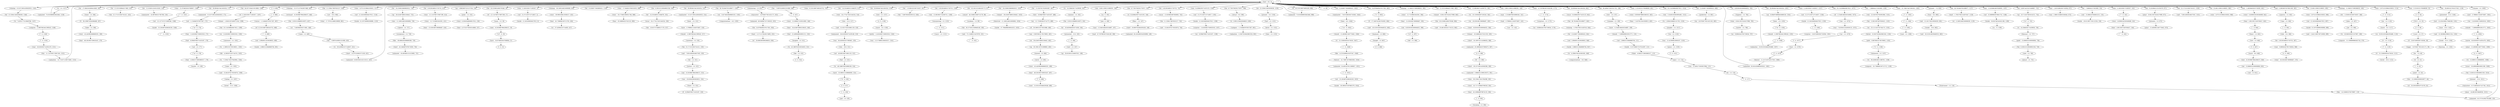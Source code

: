 strict digraph "" {
"('much', -9.0, 648)";
"('for', -27.694350389455849, 265)";
"('for', 12.322259844217662, 432)";
"('for', -21.024915350510263, 218)";
"('bought', 1.0, 667)";
"('to', -18.949205621537807, 569)";
"('wins', -21.974602810768907, 1346)";
"('!', 0, 1120)";
"('bear', -20.56865623742133, 900)";
"('to', -39.458834911588781, 1108)";
"('much', -3.0, 1239)";
"('story', -12.7219963343301, 415)";
"('they', -4.9402272892860317, 179)";
"('much', -5.0, 1117)";
"('on', -3.6274624949685332, 1292)";
"('the', 22.171313265741411, 319)";
"('for', 28.995847441581624, 171)";
"('oscar', -24.177417432144324, 356)";
"('inside', -0.25749857257014597, 112)";
"('is', 5.9051239428566813, 600)";
"('animated', 24.465547611369857, 1051)";
"('for', 5.6528248052720755, 367)";
"('winning', -0.52371901428582923, 1245)";
"(')', 0, 685)";
"('the', 44.057104421913806, 1296)";
"('good', -13.666033100000806, 758)";
"('short', -29.237190142858296, 590)";
"('happens', 1.0, 784)";
"('inside', 2.8682512846868704, 847)";
"('max', -2.3248676035896345, 141)";
"('acceptance', 1.0, 728)";
"('winner', -1.8562187458071104, 1298)";
"('presented', -13.0, 165)";
"('inside', 12.245500856457912, 1196)";
"('did', 1.0, 398)";
"('for', 15.656977363690455, 845)";
"('of', -2.2548146450254904, 1073)";
"('revenant', -6.2020867964289472, 446)";
"('max', -5.2548146450254887, 187)";
"('chile', -6.0, 366)";
"('the', 11.228417687655217, 959)";
"('have', -16.974602810768904, 21)";
"('the', -65.371851358948149, 100)";
"('i', 0, 668)";
"('announce', 1.0, 1301)";
"('many', 1.0, 18)";
"('is', -29.426942257144937, 451)";
"('i', 0, 527)";
"('lock', 1.0, 1237)";
"('out', 12.245500856457912, 697)";
"('inside', 9.119750999200896, 698)";
"('the', -7.0097416091551068, 450)";
"('never', 1.0, 495)";
"('wins', 2.6751323964103655, 1217)";
"('the', 33.114208843827612, 1072)";
"('for', -24.359632869983052, 724)";
"('to', -42.388781953024633, 552)";
"(\"n't\", 0, 755)";
"('.', 0, 1211)";
"('for', 5.6528248052720755, 413)";
"('pixar', -24.8823874849056, 1013)";
"('animation', -14.713471128572465, 1253)";
"('knowing', 1.0, 1165)";
"('films', -1.0, 147)";
"(\"''\", 0, 242)";
"(\"'re\", 0, 174)";
"('least', -1.7855785214287447, 1128)";
"('up', 1.6862687525157334, 234)";
"('the', 18.523681406379346, 16)";
"('buzz', -23.0, 1162)";
"('to', -48.248676035896338, 524)";
"(\"''\", 0, 1347)";
"('to', -13.089311538666095, 1008)";
"('win', -12.681892714200721, 1209)";
"('-', 0, 1174)";
"('who', -19.0, 521)";
"('or', 1.0, 1227)";
"('and', -15.841870170202874, 1306)";
"('and', -7.8014385924637502, 320)";
"('kevin', 1.0, 1232)";
"('as', -2.4165082750002016, 1300)";
"('academy', 1.0, 99)";
"('matter', 1.0, 786)";
"('they', -2.4165082750002016, 175)";
"('story', -45.443992668660201, 496)";
"('to', -1.3695233729226821, 1302)";
"('wins', 5.1401059171282917, 4)";
"('congrats', -33.738606230712712, 1109)";
"('out', 2.8682512846868704, 111)";
"('bear', -48.281093729035547, 270)";
"('should', -5.3987062441299543, 317)";
"('i', 0, 22)";
"('winning', -28.249524825000606, 454)";
"('justice', 1.0, 322)";
"('have', -33.089311538666095, 525)";
"('inside', -37.766496859654325, 1035)";
"('yayyy', 1.0, 1212)";
"('year', -9.8804545785720634, 368)";
"('mad', -6.7197881657434149, 188)";
"('joe', 1.0, 568)";
"('bear', 7.1437812541928913, 403)";
"('been', -2.0, 1203)";
"('!', 0, 1115)";
"('!', 0, 1250)";
"('wins', -12.114708727897199, 414)";
"('as', -7.463946303571861, 448)";
"('";
"('(', 0, 36)";
"('of', 0.21015887569243752, 688)";
"('least', -5.5711570428574895, 635)";
"('is', -14.284628171429958, 756)";
"('have', -3.7898411243075607, 316)";
"('!', 0, 1285)";
"('too', 1.0, 1318)";
"('the', 7.580785828293152, 838)";
"('-', 0, 689)";
"('and', -18.522014029449252, 665)";
"('for', 15.656977363690455, 1136)";
"('wins', -17.044655769333055, 898)";
"('it', -15.150839291472618, 1121)";
"('lists', -8.0948760571433187, 488)";
"('the', 0.28552210956902258, 759)";
"('.', 0, 117)";
"('minions', 1.0, 162)";
"(\"n't\", 0, 397)";
"('.', 0, 1048)";
"('surprise', -3.0474380285716594, 1261)";
"('was', -12.42390853006167, 1319)";
"('love', 1.0, 646)";
"('the', 0.28552210956902258, 354)";
"('story', 6.3658348606957915, 236)";
"('out', 5.9940011419438832, 690)";
"('mad', -3.7898411243075607, 142)";
"('bear', 1.6012937558700457, 244)";
"('the', -7.0097416091551068, 546)";
"('the', 36.761840703189677, 1291)";
"('there', 1.0, 325)";
"('winning', -3.785578521428743, 844)";
"('one', 1.0, 1074)";
"('bear', -42.738606230712705, 456)";
"('announcing', 1.0, 631)";
"('nominated', -7.0474380285716585, 1043)";
"('winning', -13.571157042857486, 445)";
"('was', 1.9891324863356044, 673)";
"('happy', -3.6783677821431171, 39)";
"('at', -20.391838910715578, 45)";
"('surprise', -2.4165082750002016, 1197)";
"('wins', 0.21015887569243752, 705)";
"('congratulations', -8.0, 849)";
"('just', -31.624338017948169, 1161)";
"('so', -9.0351033464293486, 1118)";
"('the', 14.876049547017281, 634)";
"('win', -22.020762792091894, 1101)";
"('for', 28.995847441581624, 313)";
"('bear', -34.424874983228435, 549)";
"('film', -14.556803378379897, 119)";
"('presents', 1.0, 873)";
"('story', -45.443992668660201, 269)";
"('pretty', -2.4165082750002016, 1240)";
"('for', 28.995847441581624, 1236)";
"('story', 3.6390018328349498, 243)";
"('up', -30.196118732389863, 493)";
"('animated', 3.9860312399229372, 591)";
"('and', -15.841870170202874, 744)";
"('prediction', 1.0, 681)";
"('nominated', -0.52371901428582923, 172)";
"('congratulations', -4.0, 1293)";
"('for', -1.0166102336735037, 837)";
"('rt', 1.0, 1119)";
"('for', 5.6528248052720755, 1208)";
"('for', -61.041525584183773, 97)";
"('wins', -39.229417455794398, 592)";
"('and', -72.12489121437676, 101)";
"('the', -10.657373468517179, 357)";
"('my', -8.6783677821431162, 682)";
"('out', 15.371250713714927, 1258)";
"('home', 1.0, 266)";
"('the', 22.171313265741411, 433)";
"('allen', 1.0, 567)";
"('for', -24.359632869983052, 1032)";
"('next', 1.0, 167)";
"('winner', -19.568656237421333, 585)";
"('won', -24.177417432144324, 516)";
"('animated', -16.493485131523983, 731)";
"('for', 28.995847441581624, 1201)";
"('to', -4.2994704143585381, 848)";
"('at', -5.2495248250006039, 1129)";
"('story', -31.809827529355992, 548)";
"('and', -7.8014385924637502, 1331)";
"('the', 18.523681406379346, 884)";
"('out', 15.371250713714927, 1195)";
"('and', -31.922733325681129, 518)";
"('pete', -9.9876653178576902, 1105)";
"(',', 0, 166)";
"('inside', -19.011997716112234, 136)";
"('what', -8.9411937424527999, 785)";
"('loved', -10.0, 1122)";
"('``', 0, 245)";
"('always', 0.0, 599)";
"('it', -15.150839291472618, 1047)";
"('ltt', 1.0, 589)";
"('for', -14.355480311564676, 515)";
"('sad', 1.0, 177)";
"('of', 5.1401059171282917, 1297)";
"('out', -15.886247858855221, 135)";
"('win', 3.6611299221088291, 184)";
"('deserved', -11.249524825000606, 1034)";
"('inside', 2.8682512846868704, 691)";
"(',', 0, 528)";
"('the', 3.9331539689310873, 163)";
"('animated', 20.369644337080473, 587)";
"('yeah', 1.0, 1286)";
"('was', -36.445643557390461, 520)";
"('out', -40.89224671691133, 522)";
"('id', 1.0, 41)";
"('oscar', -18.499049650001208, 1009)";
"('winner', -28.424874983228442, 1033)";
"('the', 47.704736281275871, 145)";
"('point', 1.0, 43)";
"('for', 5.6528248052720755, 741)";
"('won', 0.4288429571425123, 1194)";
"('winner', -8.9411937424527999, 883)";
"('america', 1.0, 363)";
"('to', 16.210158875692439, 998)";
"('please', 1.0, 761)";
"('the', 47.704736281275871, 598)";
"('like', 1.0, 553)";
"('how', -6.2020867964289472, 649)";
"('for', 22.326412402636038, 1229)";
"('is', -14.284628171429958, 161)";
"('and', -10.481582451710125, 885)";
"('``', 0, 30)";
"('wow', -15.035103346429349, 499)";
"('?', 0, 1079)";
"('for', -11.020762792091887, 487)";
"('can', 1.0, 143)";
"('oscar', -12.820681867858092, 742)";
"('inside', 12.245500856457912, 1259)";
"('animated', 65.424580354263696, 149)";
"('come', 1.0, 1305)";
"(';', 0, 686)";
"('short', -45.546487678572859, 730)";
"('if', -3.0474380285716594, 38)";
"(',', 0, 42)";
"('been', -2.0, 315)";
"('.', 0, 1260)";
"('out', -22.137747573369246, 1348)";
"('na', 0, 185)";
"('guys', 1.0, 114)";
"(\"'s\", 0, 663)";
"('animated', 73.616386902842464, 1228)";
"('be', -7.0, 40)";
"('congrats', -5.3987062441299543, 1248)";
"('out', -6.5089982870841752, 1188)";
"('seen', -6.2020867964289472, 19)";
"('takes', 1.0, 268)";
"('graphic', 1.0, 1317)";
"('that', -22.499049650001211, 550)";
"('animated', 8.0819345142123211, 453)";
"('showed', 1.0, 494)";
"('was', -19.63042903826031, 324)";
"('and', -18.522014029449252, 863)";
"('winning', -11.940227289286032, 393)";
"('award', -44.558822360715176, 98)";
"('for', 12.322259844217662, 882)";
"('animation', -3.3567355642862324, 602)";
"('up', -28.424874983228442, 725)";
"('maybe', 1.0, 180)";
"('the', 14.876049547017281, 662)";
"('the', -3.3621097497930421, 1102)";
"('animated', 49.040967257106161, 633)";
"('speech', 1.0, 727)";
"('inside', 9.119750999200896, 1219)";
"('guess', 1.0, 1320)";
"('wins', 2.6751323964103655, 966)";
"('win', 3.6611299221088291, 140)";
"('wins', -4.7197881657434166, 1173)";
"('for', 15.656977363690455, 1042)";
"('a', 0, 369)";
"(\"'s\", 0, 1106)";
"('for', 28.995847441581624, 841)";
"('note', 1.0, 760)";
"('also', -11.249524825000606, 726)";
"('joy', 1.0, 1116)";
"('should', -5.3987062441299543, 1205)";
"('pixar', -12.483681240775642, 1006)";
"('course', -1.154648767857287, 687)";
"('by', -18.463946303571859, 164)";
"('do', 1.0, 116)";
"('dinosaur', 1.0, 757)";
"('won', 2.3216322178568838, 401)";
"('so..', 0, 1190)";
"('win', -12.681892714200721, 581)";
"('loved', -12.0, 1308)";
"('hart', 1.0, 1231)";
"('gah', 1.0, 529)";
"('for', 15.656977363690455, 680)";
"('imagine', 1.0, 551)";
"('no', -9.8804545785720634, 1176)";
"('2015', 1.0, 35)";
"('inside', -9.634748144341188, 1189)";
"('to', 7.4203177513848786, 1247)";
"('i', 0, 1321)";
"('out', 5.9940011419438832, 846)";
"('i', 0, 554)";
"('``', 0, 1350)";
"('present', -3.0, 1230)";
"('you', -12.404173592857894, 115)";
"('up', -26.653631234067021, 168)";
"('so', -37.42694225714493, 457)";
"('should', -12.483681240775642, 1046)";
"('film', -38.668428298889268, 729)";
"('out', 15.371250713714927, 5)";
"('.', 0, 1004)";
"('the', 33.114208843827612, 1314)";
"('!', 0, 1283)";
"('up', -10.712437491614221, 754)";
"('my', -21.725805810714775, 489)";
"('feature', -14.739875079662063, 1050)";
"('sneaked', 1.0, 108)";
"('bear', -45.509849979874133, 594)";
"('should', -7.1699499932913771, 1003)";
"('short', 19.690702464285426, 148)";
"('any', -6.2020867964289472, 323)";
"('movie', -8.6185950714291479, 1005)";
"('i', 0, 1077)";
"('breaking', 1.0, 596)";
"('on', -28.424874983228442, 492)";
"('life', -4.309297535714574, 1303)";
"('year', -8.6185950714291479, 1251)";
"('film', -4.2232498410187347, 1049)";
"('if', -8.0948760571433187, 326)";
"('in', -4.8330165500004032, 783)";
"('have', -5.2548146450254887, 109)";
"('the', 40.409472562551741, 106)";
"('think', -4.9402272892860317, 113)";
"('should', -7.1699499932913771, 110)";
"('docter', -9.3567355642862342, 1104)";
"('say', 1.0, 1076)";
"('for', -7.68604527261909, 1100)";
"('was', -7.6195615245959125, 1075)";
"('out', 12.245500856457912, 1218)";
"('nominated', -26.618595071429148, 519)";
"(\"'ve\", 0, 1204)";
"('on', -16.026168739098487, 583)";
"('is', 8.4288429571425105, 146)";
"('wins', 5.1401059171282917, 1257)";
"('went', -6.8330165500004032, 584)";
"('for', 22.326412402636038, 1246)";
"('on', -23.111143735744175, 1103)";
"('story', -39.990326612938517, 455)";
"('dare', 1.0, 1078)";
"('present', -13.0, 1011)";
"('won', -1.4639463035718592, 641)";
"('for', 8.9875423247448687, 753)";
"('we', -2.4165082750002016, 1002)";
"(\"'ll\", 0, 526)";
"('surprises', 1.0, 1175)";
"('story', -42.717159640799359, 593)";
"('won', -31.74857447500181, 1282)";
"('present', -7.0, 859)";
"(')', 0, 34)";
"('this', -15.509629290050977, 44)";
"('frontrunner', 1.0, 118)";
"('up', -0.084974996645688528, 1202)";
"('the', 36.761840703189677, 843)";
"('the', 0.28552210956902258, 1010)";
"('the', 36.761840703189677, 1127)";
"('pixar', -8.9411937424527999, 872)";
"('inside', -28.389247287883279, 1054)";
"('carol', 1.0, 37)";
"('bear', 1.6012937558700457, 643)";
"(\"'ve\", 0, 1045)";
"('best', 101, 0)";
"('to', -10.159364497230243, 582)";
"('and', -13.161726310956503, 861)";
"('wins', 2.6751323964103655, 696)";
"('into', -2.0, 107)";
"('was', -5.2173880218630337, 1241)";
"('";
"('for', -1.0166102336735037, 566)";
"('at', -16.606260389286835, 636)";
"('.', 0, 644)";
"('the', 33.114208843827612, 1299)";
"('not', -1.154648767857287, 173)";
"('animated', 73.616386902842464, 999)";
"('won', -12.820681867858092, 1187)";
"(\"n't\", 0, 20)";
"('it', -17.246742565762002, 664)";
"('characters', -8.7258058107147765, 1012)";
"('for', -14.355480311564676, 355)";
"('bear', 4.3725375050314668, 237)";
"('!', 0, 498)";
"('what', -16.026168739098487, 370)";
"('the', 11.228417687655217, 743)";
"('it', -36.109872034366468, 267)";
"('won', 2.3216322178568838, 33)";
"('animated', 16.273741062791089, 120)";
"('any', -9.9876653178576902, 491)";
"('story', -18.175662390051784, 899)";
"('woody', -10.0, 862)";
"('no', -6.0948760571433187, 1198)";
"('picks', 1.0, 235)";
"('see', -6.8330165500004032, 396)";
"('ask', 1.0, 651)";
"('me', -13.666033100000806, 650)";
"('that', -1.0474380285716594, 672)";
"('nominated', -0.52371901428582923, 314)";
"('for', -7.68604527261909, 134)";
"('feature', -11.557216741017925, 1080)";
"('inside', 12.245500856457912, 6)";
"('oscar', 0.4288429571425123, 842)";
"('who', -15.0, 517)";
"('a', 0, 1007)";
"('and', -2.4411508739710008, 699)";
"('same', 1.0, 449)";
"('unsurprising', 1.0, 1210)";
"('the', 3.9331539689310873, 447)";
"('``', 0, 102)";
"('animated', 28.561450885659241, 1081)";
"('copa', 1.0, 364)";
"('bear', -15.026168739098487, 416)";
"('find', 1.0, 523)";
"('category', -1.154648767857287, 601)";
"('wins', 5.1401059171282917, 241)";
"('story', -12.7219963343301, 394)";
"('to', 1.5604236685131703, 1316)";
"('been', -6.0, 1044)";
"('the', 25.818945125103479, 871)";
"('animation', -9.0351033464293486, 1207)";
"('this', -11.114708727897195, 1252)";
"('i', 0, 647)";
"('the', 22.171313265741411, 1330)";
"('for', 25.661129922108831, 965)";
"('pixar', -12.483681240775642, 874)";
"('presented', -21.0, 1160)";
"('danimals', 1.0, 666)";
"('no', -9.8804545785720634, 787)";
"('-', 0, 1206)";
"('buzz', -8.0, 860)";
"('out', -25.263497430626259, 1053)";
"('just', -3.7898411243075607, 1001)";
"('of', -12.114708727897199, 17)";
"('what', -17.797412488259909, 961)";
"('characters', -3.6783677821431171, 632)";
"('nominated', -24.98766531785769, 219)";
"('story', 9.0926678885566332, 402)";
"('and', 5.5992807037681249, 362)";
"('win', -3.3430226363095485, 1315)";
"('short', -16.189752114286634, 586)";
"(\"'re\", 0, 178)";
"(',', 0, 547)";
"('a', 0, 1238)";
"('gon', 0, 186)";
"('and', -53.363884199652134, 1163)";
"('bears', 1.0, 645)";
"('story', 3.6390018328349498, 642)";
"('!', 0, 1284)";
"('bear', -15.026168739098487, 395)";
"('congrats', -21.339899986582754, 570)";
"('snowman', 1.0, 318)";
"('inside', -25.263497430626259, 1349)";
"('wins', 2.6751323964103655, 1114)";
"('!', 0, 1249)";
"('for', 25.661129922108831, 695)";
"('minnesota', 1.0, 1107)";
"('woody', -25.0, 1164)";
"('bear', -48.281093729035547, 497)";
"('that', -6.0948760571433187, 176)";
"('lily', 1.0, 321)";
"('does', 1.0, 1233)";
"('of', -29.369523372922686, 490)";
"('winning', -11.940227289286032, 565)";
"('rename', 1.0, 1000)";
"('are', -10.0, 960)";
"('";
"('seeing', 1.0, 1307)";
"('a', 0, 588)";
"('short', -25.97533063571538, 452)";
"('the', -28.895532765327502, 1159)";
"('to', -7.2294174557943904, 1304)";
"('much', -9.0, 648)" -> "('how', -6.2020867964289472, 649)";
"('for', -27.694350389455849, 265)" -> "('home', 1.0, 266)";
"('for', 12.322259844217662, 432)" -> "('the', 22.171313265741411, 433)";
"('for', -21.024915350510263, 218)" -> "('nominated', -24.98766531785769, 219)";
"('bought', 1.0, 667)" -> "('i', 0, 668)";
"('to', -18.949205621537807, 569)" -> "('congrats', -21.339899986582754, 570)";
"('wins', -21.974602810768907, 1346)" -> "(\"''\", 0, 1347)";
"('!', 0, 1120)" -> "('it', -15.150839291472618, 1121)";
"('to', -39.458834911588781, 1108)" -> "('congrats', -33.738606230712712, 1109)";
"('much', -3.0, 1239)" -> "('pretty', -2.4165082750002016, 1240)";
"('story', -12.7219963343301, 415)" -> "('bear', -15.026168739098487, 416)";
"('they', -4.9402272892860317, 179)" -> "('maybe', 1.0, 180)";
"('much', -5.0, 1117)" -> "('so', -9.0351033464293486, 1118)";
"('on', -3.6274624949685332, 1292)" -> "('congratulations', -4.0, 1293)";
"('the', 22.171313265741411, 319)" -> "('and', -7.8014385924637502, 320)";
"('for', 28.995847441581624, 171)" -> "('nominated', -0.52371901428582923, 172)";
"('oscar', -24.177417432144324, 356)" -> "('the', -10.657373468517179, 357)";
"('inside', -0.25749857257014597, 112)" -> "('think', -4.9402272892860317, 113)";
"('is', 5.9051239428566813, 600)" -> "('category', -1.154648767857287, 601)";
"('animated', 24.465547611369857, 1051)" -> "(':', 0, 1052)";
"('for', 5.6528248052720755, 367)" -> "('year', -9.8804545785720634, 368)";
"('winning', -0.52371901428582923, 1245)" -> "('for', 22.326412402636038, 1246)";
"(')', 0, 685)" -> "(';', 0, 686)";
"('the', 44.057104421913806, 1296)" -> "('of', 5.1401059171282917, 1297)";
"('good', -13.666033100000806, 758)" -> "('the', 0.28552210956902258, 759)";
"('short', -29.237190142858296, 590)" -> "('animated', 3.9860312399229372, 591)";
"('happens', 1.0, 784)" -> "('what', -8.9411937424527999, 785)";
"('inside', 2.8682512846868704, 847)" -> "('to', -4.2994704143585381, 848)";
"('max', -2.3248676035896345, 141)" -> "('mad', -3.7898411243075607, 142)";
"('acceptance', 1.0, 728)" -> "('film', -38.668428298889268, 729)";
"('winner', -1.8562187458071104, 1298)" -> "('the', 33.114208843827612, 1299)";
"('presented', -13.0, 165)" -> "(',', 0, 166)";
"('inside', 12.245500856457912, 1196)" -> "('surprise', -2.4165082750002016, 1197)";
"('for', 15.656977363690455, 845)" -> "('out', 5.9940011419438832, 846)";
"('of', -2.2548146450254904, 1073)" -> "('one', 1.0, 1074)";
"('revenant', -6.2020867964289472, 446)" -> "('the', 3.9331539689310873, 447)";
"('max', -5.2548146450254887, 187)" -> "('mad', -6.7197881657434149, 188)";
"('chile', -6.0, 366)" -> "('for', 5.6528248052720755, 367)";
"('the', 11.228417687655217, 959)" -> "('are', -10.0, 960)";
"('have', -16.974602810768904, 21)" -> "('i', 0, 22)";
"('the', -65.371851358948149, 100)" -> "('and', -72.12489121437676, 101)";
"('announce', 1.0, 1301)" -> "('to', -1.3695233729226821, 1302)";
"('many', 1.0, 18)" -> "('seen', -6.2020867964289472, 19)";
"('is', -29.426942257144937, 451)" -> "('short', -25.97533063571538, 452)";
"('i', 0, 527)" -> "(',', 0, 528)";
"('lock', 1.0, 1237)" -> "('a', 0, 1238)";
"('out', 12.245500856457912, 697)" -> "('inside', 9.119750999200896, 698)";
"('inside', 9.119750999200896, 698)" -> "('and', -2.4411508739710008, 699)";
"('the', -7.0097416091551068, 450)" -> "('is', -29.426942257144937, 451)";
"('never', 1.0, 495)" -> "('story', -45.443992668660201, 496)";
"('wins', 2.6751323964103655, 1217)" -> "('out', 12.245500856457912, 1218)";
"('the', 33.114208843827612, 1072)" -> "('of', -2.2548146450254904, 1073)";
"('for', -24.359632869983052, 724)" -> "('up', -28.424874983228442, 725)";
"('to', -42.388781953024633, 552)" -> "('like', 1.0, 553)";
"(\"n't\", 0, 755)" -> "('is', -14.284628171429958, 756)";
"('.', 0, 1211)" -> "('yayyy', 1.0, 1212)";
"('for', 5.6528248052720755, 413)" -> "('wins', -12.114708727897199, 414)";
"('animation', -14.713471128572465, 1253)" -> "('best', 101, 0)";
"('films', -1.0, 147)" -> "('short', 19.690702464285426, 148)";
"(\"''\", 0, 242)" -> "('story', 3.6390018328349498, 243)";
"(\"'re\", 0, 174)" -> "('they', -2.4165082750002016, 175)";
"('least', -1.7855785214287447, 1128)" -> "('at', -5.2495248250006039, 1129)";
"('up', 1.6862687525157334, 234)" -> "('picks', 1.0, 235)";
"('the', 18.523681406379346, 16)" -> "('of', -12.114708727897199, 17)";
"('buzz', -23.0, 1162)" -> "('and', -53.363884199652134, 1163)";
"('to', -48.248676035896338, 524)" -> "('have', -33.089311538666095, 525)";
"(\"''\", 0, 1347)" -> "('out', -22.137747573369246, 1348)";
"('to', -13.089311538666095, 1008)" -> "('oscar', -18.499049650001208, 1009)";
"('win', -12.681892714200721, 1209)" -> "('unsurprising', 1.0, 1210)";
"('-', 0, 1174)" -> "('surprises', 1.0, 1175)";
"('who', -19.0, 521)" -> "('out', -40.89224671691133, 522)";
"('or', 1.0, 1227)" -> "('animated', 73.616386902842464, 1228)";
"('and', -15.841870170202874, 1306)" -> "('seeing', 1.0, 1307)";
"('and', -7.8014385924637502, 320)" -> "('lily', 1.0, 321)";
"('kevin', 1.0, 1232)" -> "('does', 1.0, 1233)";
"('as', -2.4165082750002016, 1300)" -> "('announce', 1.0, 1301)";
"('academy', 1.0, 99)" -> "('the', -65.371851358948149, 100)";
"('matter', 1.0, 786)" -> "('no', -9.8804545785720634, 787)";
"('they', -2.4165082750002016, 175)" -> "('that', -6.0948760571433187, 176)";
"('story', -45.443992668660201, 496)" -> "('bear', -48.281093729035547, 497)";
"('to', -1.3695233729226821, 1302)" -> "('life', -4.309297535714574, 1303)";
"('wins', 5.1401059171282917, 4)" -> "('out', 15.371250713714927, 5)";
"('out', 2.8682512846868704, 111)" -> "('inside', -0.25749857257014597, 112)";
"('should', -5.3987062441299543, 317)" -> "('snowman', 1.0, 318)";
"('winning', -28.249524825000606, 454)" -> "('story', -39.990326612938517, 455)";
"('justice', 1.0, 322)" -> "('any', -6.2020867964289472, 323)";
"('have', -33.089311538666095, 525)" -> "(\"'ll\", 0, 526)";
"('year', -9.8804545785720634, 368)" -> "('a', 0, 369)";
"('joe', 1.0, 568)" -> "('to', -18.949205621537807, 569)";
"('been', -2.0, 1203)" -> "(\"'ve\", 0, 1204)";
"('!', 0, 1115)" -> "('joy', 1.0, 1116)";
"('!', 0, 1250)" -> "('year', -8.6185950714291479, 1251)";
"('wins', -12.114708727897199, 414)" -> "('story', -12.7219963343301, 415)";
"('as', -7.463946303571861, 448)" -> "('same', 1.0, 449)";
"(':', 0, 595)" -> "('breaking', 1.0, 596)";
"('(', 0, 36)" -> "('carol', 1.0, 37)";
"('of', 0.21015887569243752, 688)" -> "('-', 0, 689)";
"('least', -5.5711570428574895, 635)" -> "('at', -16.606260389286835, 636)";
"('is', -14.284628171429958, 756)" -> "('dinosaur', 1.0, 757)";
"('have', -3.7898411243075607, 316)" -> "('should', -5.3987062441299543, 317)";
"('!', 0, 1285)" -> "('yeah', 1.0, 1286)";
"('too', 1.0, 1318)" -> "('was', -12.42390853006167, 1319)";
"('-', 0, 689)" -> "('out', 5.9940011419438832, 690)";
"('and', -18.522014029449252, 665)" -> "('danimals', 1.0, 666)";
"('wins', -17.044655769333055, 898)" -> "('story', -18.175662390051784, 899)";
"('it', -15.150839291472618, 1121)" -> "('loved', -10.0, 1122)";
"('lists', -8.0948760571433187, 488)" -> "('my', -21.725805810714775, 489)";
"('the', 0.28552210956902258, 759)" -> "('note', 1.0, 760)";
"('.', 0, 117)" -> "('frontrunner', 1.0, 118)";
"('minions', 1.0, 162)" -> "('the', 3.9331539689310873, 163)";
"(\"n't\", 0, 397)" -> "('did', 1.0, 398)";
"('.', 0, 1048)" -> "('film', -4.2232498410187347, 1049)";
"('was', -12.42390853006167, 1319)" -> "('guess', 1.0, 1320)";
"('love', 1.0, 646)" -> "('i', 0, 647)";
"('the', 0.28552210956902258, 354)" -> "('for', -14.355480311564676, 355)";
"('story', 6.3658348606957915, 236)" -> "('bear', 4.3725375050314668, 237)";
"('out', 5.9940011419438832, 690)" -> "('inside', 2.8682512846868704, 691)";
"('mad', -3.7898411243075607, 142)" -> "('can', 1.0, 143)";
"('bear', 1.6012937558700457, 244)" -> "('``', 0, 245)";
"('the', -7.0097416091551068, 546)" -> "(',', 0, 547)";
"('the', 36.761840703189677, 1291)" -> "('on', -3.6274624949685332, 1292)";
"('there', 1.0, 325)" -> "('if', -8.0948760571433187, 326)";
"('winning', -3.785578521428743, 844)" -> "('for', 15.656977363690455, 845)";
"('one', 1.0, 1074)" -> "('was', -7.6195615245959125, 1075)";
"('bear', -42.738606230712705, 456)" -> "('so', -37.42694225714493, 457)";
"('announcing', 1.0, 631)" -> "('characters', -3.6783677821431171, 632)";
"('nominated', -7.0474380285716585, 1043)" -> "('been', -6.0, 1044)";
"('winning', -13.571157042857486, 445)" -> "('revenant', -6.2020867964289472, 446)";
"('happy', -3.6783677821431171, 39)" -> "('be', -7.0, 40)";
"('surprise', -2.4165082750002016, 1197)" -> "('no', -6.0948760571433187, 1198)";
"('just', -31.624338017948169, 1161)" -> "('buzz', -23.0, 1162)";
"('so', -9.0351033464293486, 1118)" -> "('rt', 1.0, 1119)";
"('the', 14.876049547017281, 634)" -> "('least', -5.5711570428574895, 635)";
"('win', -22.020762792091894, 1101)" -> "('the', -3.3621097497930421, 1102)";
"('for', 28.995847441581624, 313)" -> "('nominated', -0.52371901428582923, 314)";
"('bear', -34.424874983228435, 549)" -> "('that', -22.499049650001211, 550)";
"('film', -14.556803378379897, 119)" -> "('animated', 16.273741062791089, 120)";
"('presents', 1.0, 873)" -> "('pixar', -12.483681240775642, 874)";
"('story', -45.443992668660201, 269)" -> "('bear', -48.281093729035547, 270)";
"('pretty', -2.4165082750002016, 1240)" -> "('was', -5.2173880218630337, 1241)";
"('for', 28.995847441581624, 1236)" -> "('lock', 1.0, 1237)";
"('story', 3.6390018328349498, 243)" -> "('bear', 1.6012937558700457, 244)";
"('up', -30.196118732389863, 493)" -> "('showed', 1.0, 494)";
"('animated', 3.9860312399229372, 591)" -> "('wins', -39.229417455794398, 592)";
"('prediction', 1.0, 681)" -> "('my', -8.6783677821431162, 682)";
"('nominated', -0.52371901428582923, 172)" -> "('not', -1.154648767857287, 173)";
"('for', -1.0166102336735037, 837)" -> "('the', 7.580785828293152, 838)";
"('rt', 1.0, 1119)" -> "('!', 0, 1120)";
"('for', 5.6528248052720755, 1208)" -> "('win', -12.681892714200721, 1209)";
"('for', -61.041525584183773, 97)" -> "('award', -44.558822360715176, 98)";
"('wins', -39.229417455794398, 592)" -> "('story', -42.717159640799359, 593)";
"('and', -72.12489121437676, 101)" -> "('``', 0, 102)";
"('out', 15.371250713714927, 1258)" -> "('inside', 12.245500856457912, 1259)";
"('home', 1.0, 266)" -> "('it', -36.109872034366468, 267)";
"('allen', 1.0, 567)" -> "('joe', 1.0, 568)";
"('for', -24.359632869983052, 1032)" -> "('winner', -28.424874983228442, 1033)";
"('next', 1.0, 167)" -> "('up', -26.653631234067021, 168)";
"('winner', -19.568656237421333, 585)" -> "('short', -16.189752114286634, 586)";
"('won', -24.177417432144324, 516)" -> "('who', -15.0, 517)";
"('for', 28.995847441581624, 1201)" -> "('up', -0.084974996645688528, 1202)";
"('to', -4.2994704143585381, 848)" -> "('congratulations', -8.0, 849)";
"('story', -31.809827529355992, 548)" -> "('bear', -34.424874983228435, 549)";
"('the', 18.523681406379346, 884)" -> "('and', -10.481582451710125, 885)";
"('out', 15.371250713714927, 1195)" -> "('inside', 12.245500856457912, 1196)";
"('and', -31.922733325681129, 518)" -> "('nominated', -26.618595071429148, 519)";
"('pete', -9.9876653178576902, 1105)" -> "(\"'s\", 0, 1106)";
"(',', 0, 166)" -> "('next', 1.0, 167)";
"('what', -8.9411937424527999, 785)" -> "('matter', 1.0, 786)";
"('always', 0.0, 599)" -> "('is', 5.9051239428566813, 600)";
"('it', -15.150839291472618, 1047)" -> "('.', 0, 1048)";
"('ltt', 1.0, 589)" -> "('short', -29.237190142858296, 590)";
"('for', -14.355480311564676, 515)" -> "('won', -24.177417432144324, 516)";
"('sad', 1.0, 177)" -> "(\"'re\", 0, 178)";
"('of', 5.1401059171282917, 1297)" -> "('winner', -1.8562187458071104, 1298)";
"('out', -15.886247858855221, 135)" -> "('inside', -19.011997716112234, 136)";
"('win', 3.6611299221088291, 184)" -> "('na', 0, 185)";
"('deserved', -11.249524825000606, 1034)" -> "('inside', -37.766496859654325, 1035)";
"(',', 0, 528)" -> "('gah', 1.0, 529)";
"('the', 3.9331539689310873, 163)" -> "('by', -18.463946303571859, 164)";
"('animated', 20.369644337080473, 587)" -> "('a', 0, 588)";
"('was', -36.445643557390461, 520)" -> "('who', -19.0, 521)";
"('out', -40.89224671691133, 522)" -> "('find', 1.0, 523)";
"('id', 1.0, 41)" -> "(',', 0, 42)";
"('oscar', -18.499049650001208, 1009)" -> "('the', 0.28552210956902258, 1010)";
"('winner', -28.424874983228442, 1033)" -> "('deserved', -11.249524825000606, 1034)";
"('the', 47.704736281275871, 145)" -> "('is', 8.4288429571425105, 146)";
"('point', 1.0, 43)" -> "('this', -15.509629290050977, 44)";
"('for', 5.6528248052720755, 741)" -> "('oscar', -12.820681867858092, 742)";
"('won', 0.4288429571425123, 1194)" -> "('out', 15.371250713714927, 1195)";
"('winner', -8.9411937424527999, 883)" -> "('the', 18.523681406379346, 884)";
"('america', 1.0, 363)" -> "('copa', 1.0, 364)";
"('to', 16.210158875692439, 998)" -> "('animated', 73.616386902842464, 999)";
"('the', 47.704736281275871, 598)" -> "('always', 0.0, 599)";
"('like', 1.0, 553)" -> "('i', 0, 554)";
"('how', -6.2020867964289472, 649)" -> "('me', -13.666033100000806, 650)";
"('for', 22.326412402636038, 1229)" -> "('present', -3.0, 1230)";
"('is', -14.284628171429958, 161)" -> "('minions', 1.0, 162)";
"('?', 0, 1079)" -> "('feature', -11.557216741017925, 1080)";
"('for', -11.020762792091887, 487)" -> "('lists', -8.0948760571433187, 488)";
"('oscar', -12.820681867858092, 742)" -> "('the', 11.228417687655217, 743)";
"('inside', 12.245500856457912, 1259)" -> "('.', 0, 1260)";
"('come', 1.0, 1305)" -> "('and', -15.841870170202874, 1306)";
"(';', 0, 686)" -> "('course', -1.154648767857287, 687)";
"('short', -45.546487678572859, 730)" -> "('animated', -16.493485131523983, 731)";
"('if', -3.0474380285716594, 38)" -> "('happy', -3.6783677821431171, 39)";
"(',', 0, 42)" -> "('point', 1.0, 43)";
"('been', -2.0, 315)" -> "('have', -3.7898411243075607, 316)";
"('.', 0, 1260)" -> "('surprise', -3.0474380285716594, 1261)";
"('out', -22.137747573369246, 1348)" -> "('inside', -25.263497430626259, 1349)";
"('na', 0, 185)" -> "('gon', 0, 186)";
"('guys', 1.0, 114)" -> "('you', -12.404173592857894, 115)";
"(\"'s\", 0, 663)" -> "('it', -17.246742565762002, 664)";
"('animated', 73.616386902842464, 1228)" -> "('best', 101, 0)";
"('be', -7.0, 40)" -> "('id', 1.0, 41)";
"('congrats', -5.3987062441299543, 1248)" -> "('!', 0, 1249)";
"('out', -6.5089982870841752, 1188)" -> "('inside', -9.634748144341188, 1189)";
"('seen', -6.2020867964289472, 19)" -> "(\"n't\", 0, 20)";
"('takes', 1.0, 268)" -> "('story', -45.443992668660201, 269)";
"('graphic', 1.0, 1317)" -> "('too', 1.0, 1318)";
"('that', -22.499049650001211, 550)" -> "('imagine', 1.0, 551)";
"('animated', 8.0819345142123211, 453)" -> "('best', 101, 0)";
"('showed', 1.0, 494)" -> "('never', 1.0, 495)";
"('was', -19.63042903826031, 324)" -> "('there', 1.0, 325)";
"('winning', -11.940227289286032, 393)" -> "('story', -12.7219963343301, 394)";
"('award', -44.558822360715176, 98)" -> "('academy', 1.0, 99)";
"('for', 12.322259844217662, 882)" -> "('winner', -8.9411937424527999, 883)";
"('up', -28.424874983228442, 725)" -> "('also', -11.249524825000606, 726)";
"('the', 14.876049547017281, 662)" -> "(\"'s\", 0, 663)";
"('the', -3.3621097497930421, 1102)" -> "('on', -23.111143735744175, 1103)";
"('animated', 49.040967257106161, 633)" -> "('the', 14.876049547017281, 634)";
"('speech', 1.0, 727)" -> "('acceptance', 1.0, 728)";
"('guess', 1.0, 1320)" -> "('i', 0, 1321)";
"('win', 3.6611299221088291, 140)" -> "('max', -2.3248676035896345, 141)";
"('wins', -4.7197881657434166, 1173)" -> "('-', 0, 1174)";
"('for', 15.656977363690455, 1042)" -> "('nominated', -7.0474380285716585, 1043)";
"('a', 0, 369)" -> "('what', -16.026168739098487, 370)";
"(\"'s\", 0, 1106)" -> "('minnesota', 1.0, 1107)";
"('for', 28.995847441581624, 841)" -> "('oscar', 0.4288429571425123, 842)";
"('note', 1.0, 760)" -> "('please', 1.0, 761)";
"('also', -11.249524825000606, 726)" -> "('speech', 1.0, 727)";
"('joy', 1.0, 1116)" -> "('much', -5.0, 1117)";
"('should', -5.3987062441299543, 1205)" -> "('-', 0, 1206)";
"('pixar', -12.483681240775642, 1006)" -> "('a', 0, 1007)";
"('course', -1.154648767857287, 687)" -> "('of', 0.21015887569243752, 688)";
"('by', -18.463946303571859, 164)" -> "('presented', -13.0, 165)";
"('do', 1.0, 116)" -> "('.', 0, 117)";
"('dinosaur', 1.0, 757)" -> "('good', -13.666033100000806, 758)";
"('won', 2.3216322178568838, 401)" -> "('story', 9.0926678885566332, 402)";
"('win', -12.681892714200721, 581)" -> "('to', -10.159364497230243, 582)";
"('hart', 1.0, 1231)" -> "('kevin', 1.0, 1232)";
"('for', 15.656977363690455, 680)" -> "('prediction', 1.0, 681)";
"('imagine', 1.0, 551)" -> "('to', -42.388781953024633, 552)";
"('2015', 1.0, 35)" -> "('(', 0, 36)";
"('inside', -9.634748144341188, 1189)" -> "('so..', 0, 1190)";
"('to', 7.4203177513848786, 1247)" -> "('congrats', -5.3987062441299543, 1248)";
"('out', 5.9940011419438832, 846)" -> "('inside', 2.8682512846868704, 847)";
"('present', -3.0, 1230)" -> "('hart', 1.0, 1231)";
"('you', -12.404173592857894, 115)" -> "('do', 1.0, 116)";
"('should', -12.483681240775642, 1046)" -> "('it', -15.150839291472618, 1047)";
"('film', -38.668428298889268, 729)" -> "('short', -45.546487678572859, 730)";
"('out', 15.371250713714927, 5)" -> "('inside', 12.245500856457912, 6)";
"('.', 0, 1004)" -> "('movie', -8.6185950714291479, 1005)";
"('the', 33.114208843827612, 1314)" -> "('win', -3.3430226363095485, 1315)";
"('!', 0, 1283)" -> "('!', 0, 1284)";
"('up', -10.712437491614221, 754)" -> "(\"n't\", 0, 755)";
"('my', -21.725805810714775, 489)" -> "('of', -29.369523372922686, 490)";
"('feature', -14.739875079662063, 1050)" -> "('animated', 24.465547611369857, 1051)";
"('sneaked', 1.0, 108)" -> "('have', -5.2548146450254887, 109)";
"('bear', -45.509849979874133, 594)" -> "(':', 0, 595)";
"('should', -7.1699499932913771, 1003)" -> "('.', 0, 1004)";
"('short', 19.690702464285426, 148)" -> "('animated', 65.424580354263696, 149)";
"('any', -6.2020867964289472, 323)" -> "('was', -19.63042903826031, 324)";
"('movie', -8.6185950714291479, 1005)" -> "('pixar', -12.483681240775642, 1006)";
"('i', 0, 1077)" -> "('dare', 1.0, 1078)";
"('on', -28.424874983228442, 492)" -> "('up', -30.196118732389863, 493)";
"('life', -4.309297535714574, 1303)" -> "('to', -7.2294174557943904, 1304)";
"('year', -8.6185950714291479, 1251)" -> "('this', -11.114708727897195, 1252)";
"('film', -4.2232498410187347, 1049)" -> "('feature', -14.739875079662063, 1050)";
"('in', -4.8330165500004032, 783)" -> "('happens', 1.0, 784)";
"('have', -5.2548146450254887, 109)" -> "('should', -7.1699499932913771, 110)";
"('the', 40.409472562551741, 106)" -> "('into', -2.0, 107)";
"('think', -4.9402272892860317, 113)" -> "('guys', 1.0, 114)";
"('should', -7.1699499932913771, 110)" -> "('out', 2.8682512846868704, 111)";
"('docter', -9.3567355642862342, 1104)" -> "('pete', -9.9876653178576902, 1105)";
"('say', 1.0, 1076)" -> "('i', 0, 1077)";
"('for', -7.68604527261909, 1100)" -> "('win', -22.020762792091894, 1101)";
"('was', -7.6195615245959125, 1075)" -> "('say', 1.0, 1076)";
"('out', 12.245500856457912, 1218)" -> "('inside', 9.119750999200896, 1219)";
"('nominated', -26.618595071429148, 519)" -> "('was', -36.445643557390461, 520)";
"(\"'ve\", 0, 1204)" -> "('should', -5.3987062441299543, 1205)";
"('on', -16.026168739098487, 583)" -> "('went', -6.8330165500004032, 584)";
"('is', 8.4288429571425105, 146)" -> "('films', -1.0, 147)";
"('wins', 5.1401059171282917, 1257)" -> "('out', 15.371250713714927, 1258)";
"('went', -6.8330165500004032, 584)" -> "('winner', -19.568656237421333, 585)";
"('for', 22.326412402636038, 1246)" -> "('to', 7.4203177513848786, 1247)";
"('on', -23.111143735744175, 1103)" -> "('docter', -9.3567355642862342, 1104)";
"('story', -39.990326612938517, 455)" -> "('bear', -42.738606230712705, 456)";
"('dare', 1.0, 1078)" -> "('?', 0, 1079)";
"('present', -13.0, 1011)" -> "('characters', -8.7258058107147765, 1012)";
"('won', -1.4639463035718592, 641)" -> "('story', 3.6390018328349498, 642)";
"('for', 8.9875423247448687, 753)" -> "('up', -10.712437491614221, 754)";
"('we', -2.4165082750002016, 1002)" -> "('should', -7.1699499932913771, 1003)";
"(\"'ll\", 0, 526)" -> "('i', 0, 527)";
"('surprises', 1.0, 1175)" -> "('no', -9.8804545785720634, 1176)";
"('story', -42.717159640799359, 593)" -> "('bear', -45.509849979874133, 594)";
"('won', -31.74857447500181, 1282)" -> "('!', 0, 1283)";
"('present', -7.0, 859)" -> "('buzz', -8.0, 860)";
"(')', 0, 34)" -> "('2015', 1.0, 35)";
"('this', -15.509629290050977, 44)" -> "('at', -20.391838910715578, 45)";
"('frontrunner', 1.0, 118)" -> "('film', -14.556803378379897, 119)";
"('up', -0.084974996645688528, 1202)" -> "('been', -2.0, 1203)";
"('the', 36.761840703189677, 843)" -> "('winning', -3.785578521428743, 844)";
"('the', 0.28552210956902258, 1010)" -> "('present', -13.0, 1011)";
"('the', 36.761840703189677, 1127)" -> "('least', -1.7855785214287447, 1128)";
"('pixar', -8.9411937424527999, 872)" -> "('presents', 1.0, 873)";
"('carol', 1.0, 37)" -> "('if', -3.0474380285716594, 38)";
"('bear', 1.6012937558700457, 643)" -> "('.', 0, 644)";
"(\"'ve\", 0, 1045)" -> "('should', -12.483681240775642, 1046)";
"('best', 101, 0)" -> "('won', -1.4639463035718592, 641)";
"('best', 101, 0)" -> "('for', -24.359632869983052, 1032)";
"('best', 101, 0)" -> "('for', 15.656977363690455, 680)";
"('best', 101, 0)" -> "('for', -27.694350389455849, 265)";
"('best', 101, 0)" -> "('for', 12.322259844217662, 432)";
"('best', 101, 0)" -> "('up', 1.6862687525157334, 234)";
"('best', 101, 0)" -> "('the', 18.523681406379346, 16)";
"('best', 101, 0)" -> "('for', -21.024915350510263, 218)";
"('best', 101, 0)" -> "('winning', -0.52371901428582923, 1245)";
"('best', 101, 0)" -> "('the', 0.28552210956902258, 354)";
"('best', 101, 0)" -> "('won', -31.74857447500181, 1282)";
"('best', 101, 0)" -> "('for', 28.995847441581624, 1201)";
"('best', 101, 0)" -> "('present', -7.0, 859)";
"('best', 101, 0)" -> "('the', 33.114208843827612, 1072)";
"('best', 101, 0)" -> "('for', 25.661129922108831, 695)";
"('best', 101, 0)" -> "('or', 1.0, 1227)";
"('best', 101, 0)" -> "('the', -7.0097416091551068, 546)";
"('best', 101, 0)" -> "('for', 8.9875423247448687, 753)";
"('best', 101, 0)" -> "('wins', 5.1401059171282917, 241)";
"('best', 101, 0)" -> "('the', 36.761840703189677, 1127)";
"('best', 101, 0)" -> "('the', 33.114208843827612, 1314)";
"('best', 101, 0)" -> "('in', -4.8330165500004032, 783)";
"('best', 101, 0)" -> "('won', 2.3216322178568838, 401)";
"('best', 101, 0)" -> "('wins', 5.1401059171282917, 4)";
"('best', 101, 0)" -> "('for', 28.995847441581624, 171)";
"('best', 101, 0)" -> "('announcing', 1.0, 631)";
"('best', 101, 0)" -> "('winning', -13.571157042857486, 445)";
"('best', 101, 0)" -> "('wins', 2.6751323964103655, 1217)";
"('best', 101, 0)" -> "('winning', -28.249524825000606, 454)";
"('best', 101, 0)" -> "('wins', 5.1401059171282917, 1257)";
"('best', 101, 0)" -> "('winning', -11.940227289286032, 393)";
"('best', 101, 0)" -> "('wins', -21.974602810768907, 1346)";
"('best', 101, 0)" -> "('for', -14.355480311564676, 515)";
"('best', 101, 0)" -> "(')', 0, 685)";
"('best', 101, 0)" -> "('wins', 0.21015887569243752, 705)";
"('best', 101, 0)" -> "('the', 14.876049547017281, 662)";
"('best', 101, 0)" -> "('win', 3.6611299221088291, 184)";
"('best', 101, 0)" -> "('for', 25.661129922108831, 965)";
"('best', 101, 0)" -> "('the', 25.818945125103479, 871)";
"('best', 101, 0)" -> "('for', 5.6528248052720755, 741)";
"('best', 101, 0)" -> "('for', 28.995847441581624, 313)";
"('best', 101, 0)" -> "('win', 3.6611299221088291, 140)";
"('best', 101, 0)" -> "('won', -12.820681867858092, 1187)";
"('best', 101, 0)" -> "('for', 15.656977363690455, 1042)";
"('best', 101, 0)" -> "('wins', 2.6751323964103655, 1114)";
"('best', 101, 0)" -> "('for', 22.326412402636038, 1229)";
"('best', 101, 0)" -> "('for', -61.041525584183773, 97)";
"('best', 101, 0)" -> "('the', 11.228417687655217, 959)";
"('best', 101, 0)" -> "('won', 0.4288429571425123, 1194)";
"('best', 101, 0)" -> "('for', 12.322259844217662, 882)";
"('best', 101, 0)" -> "('for', 28.995847441581624, 841)";
"('best', 101, 0)" -> "('the', 36.761840703189677, 1291)";
"('best', 101, 0)" -> "('the', 47.704736281275871, 145)";
"('best', 101, 0)" -> "('the', 40.409472562551741, 106)";
"('best', 101, 0)" -> "('the', 44.057104421913806, 1296)";
"('best', 101, 0)" -> "('won', 2.3216322178568838, 33)";
"('best', 101, 0)" -> "('wins', -4.7197881657434166, 1173)";
"('best', 101, 0)" -> "('the', 22.171313265741411, 1330)";
"('best', 101, 0)" -> "('for', -7.68604527261909, 1100)";
"('best', 101, 0)" -> "('for', -1.0166102336735037, 837)";
"('best', 101, 0)" -> "('to', 16.210158875692439, 998)";
"('best', 101, 0)" -> "('for', 15.656977363690455, 1136)";
"('best', 101, 0)" -> "('the', 47.704736281275871, 598)";
"('best', 101, 0)" -> "('wins', -17.044655769333055, 898)";
"('best', 101, 0)" -> "('for', 5.6528248052720755, 1208)";
"('best', 101, 0)" -> "('for', -24.359632869983052, 724)";
"('best', 101, 0)" -> "('is', -14.284628171429958, 161)";
"('best', 101, 0)" -> "('winning', -11.940227289286032, 565)";
"('best', 101, 0)" -> "('for', 28.995847441581624, 1236)";
"('best', 101, 0)" -> "('win', -12.681892714200721, 581)";
"('best', 101, 0)" -> "('and', 5.5992807037681249, 362)";
"('best', 101, 0)" -> "('``', 0, 30)";
"('best', 101, 0)" -> "('that', -1.0474380285716594, 672)";
"('best', 101, 0)" -> "('for', 5.6528248052720755, 413)";
"('best', 101, 0)" -> "('rename', 1.0, 1000)";
"('best', 101, 0)" -> "('for', -7.68604527261909, 134)";
"('best', 101, 0)" -> "('the', -28.895532765327502, 1159)";
"('best', 101, 0)" -> "('for', -11.020762792091887, 487)";
"('to', -10.159364497230243, 582)" -> "('on', -16.026168739098487, 583)";
"('and', -13.161726310956503, 861)" -> "('woody', -10.0, 862)";
"('wins', 2.6751323964103655, 696)" -> "('out', 12.245500856457912, 697)";
"('into', -2.0, 107)" -> "('sneaked', 1.0, 108)";
"(':', 0, 1052)" -> "('out', -25.263497430626259, 1053)";
"('for', -1.0166102336735037, 566)" -> "('allen', 1.0, 567)";
"('.', 0, 644)" -> "('bears', 1.0, 645)";
"('the', 33.114208843827612, 1299)" -> "('as', -2.4165082750002016, 1300)";
"('not', -1.154648767857287, 173)" -> "(\"'re\", 0, 174)";
"('animated', 73.616386902842464, 999)" -> "('best', 101, 0)";
"('won', -12.820681867858092, 1187)" -> "('out', -6.5089982870841752, 1188)";
"(\"n't\", 0, 20)" -> "('have', -16.974602810768904, 21)";
"('it', -17.246742565762002, 664)" -> "('and', -18.522014029449252, 665)";
"('characters', -8.7258058107147765, 1012)" -> "('pixar', -24.8823874849056, 1013)";
"('for', -14.355480311564676, 355)" -> "('oscar', -24.177417432144324, 356)";
"('!', 0, 498)" -> "('wow', -15.035103346429349, 499)";
"('the', 11.228417687655217, 743)" -> "('and', -15.841870170202874, 744)";
"('it', -36.109872034366468, 267)" -> "('takes', 1.0, 268)";
"('won', 2.3216322178568838, 33)" -> "(')', 0, 34)";
"('animated', 16.273741062791089, 120)" -> "('best', 101, 0)";
"('any', -9.9876653178576902, 491)" -> "('on', -28.424874983228442, 492)";
"('story', -18.175662390051784, 899)" -> "('bear', -20.56865623742133, 900)";
"('woody', -10.0, 862)" -> "('and', -18.522014029449252, 863)";
"('picks', 1.0, 235)" -> "('story', 6.3658348606957915, 236)";
"('see', -6.8330165500004032, 396)" -> "(\"n't\", 0, 397)";
"('me', -13.666033100000806, 650)" -> "('ask', 1.0, 651)";
"('that', -1.0474380285716594, 672)" -> "('was', 1.9891324863356044, 673)";
"('nominated', -0.52371901428582923, 314)" -> "('been', -2.0, 315)";
"('for', -7.68604527261909, 134)" -> "('out', -15.886247858855221, 135)";
"('feature', -11.557216741017925, 1080)" -> "('animated', 28.561450885659241, 1081)";
"('oscar', 0.4288429571425123, 842)" -> "('the', 36.761840703189677, 843)";
"('who', -15.0, 517)" -> "('and', -31.922733325681129, 518)";
"('a', 0, 1007)" -> "('to', -13.089311538666095, 1008)";
"('same', 1.0, 449)" -> "('the', -7.0097416091551068, 450)";
"('unsurprising', 1.0, 1210)" -> "('.', 0, 1211)";
"('the', 3.9331539689310873, 447)" -> "('as', -7.463946303571861, 448)";
"('animated', 28.561450885659241, 1081)" -> "('best', 101, 0)";
"('copa', 1.0, 364)" -> "(':', 0, 365)";
"('find', 1.0, 523)" -> "('to', -48.248676035896338, 524)";
"('category', -1.154648767857287, 601)" -> "('animation', -3.3567355642862324, 602)";
"('wins', 5.1401059171282917, 241)" -> "(\"''\", 0, 242)";
"('story', -12.7219963343301, 394)" -> "('bear', -15.026168739098487, 395)";
"('to', 1.5604236685131703, 1316)" -> "('graphic', 1.0, 1317)";
"('been', -6.0, 1044)" -> "(\"'ve\", 0, 1045)";
"('the', 25.818945125103479, 871)" -> "('pixar', -8.9411937424527999, 872)";
"('animation', -9.0351033464293486, 1207)" -> "('best', 101, 0)";
"('this', -11.114708727897195, 1252)" -> "('animation', -14.713471128572465, 1253)";
"('i', 0, 647)" -> "('much', -9.0, 648)";
"('the', 22.171313265741411, 1330)" -> "('and', -7.8014385924637502, 1331)";
"('for', 25.661129922108831, 965)" -> "('wins', 2.6751323964103655, 966)";
"('presented', -21.0, 1160)" -> "('just', -31.624338017948169, 1161)";
"('danimals', 1.0, 666)" -> "('bought', 1.0, 667)";
"('-', 0, 1206)" -> "('animation', -9.0351033464293486, 1207)";
"('buzz', -8.0, 860)" -> "('and', -13.161726310956503, 861)";
"('out', -25.263497430626259, 1053)" -> "('inside', -28.389247287883279, 1054)";
"('just', -3.7898411243075607, 1001)" -> "('we', -2.4165082750002016, 1002)";
"('of', -12.114708727897199, 17)" -> "('many', 1.0, 18)";
"('characters', -3.6783677821431171, 632)" -> "('animated', 49.040967257106161, 633)";
"('story', 9.0926678885566332, 402)" -> "('bear', 7.1437812541928913, 403)";
"('and', 5.5992807037681249, 362)" -> "('america', 1.0, 363)";
"('win', -3.3430226363095485, 1315)" -> "('to', 1.5604236685131703, 1316)";
"('short', -16.189752114286634, 586)" -> "('animated', 20.369644337080473, 587)";
"(\"'re\", 0, 178)" -> "('they', -4.9402272892860317, 179)";
"(',', 0, 547)" -> "('story', -31.809827529355992, 548)";
"('a', 0, 1238)" -> "('much', -3.0, 1239)";
"('gon', 0, 186)" -> "('max', -5.2548146450254887, 187)";
"('and', -53.363884199652134, 1163)" -> "('woody', -25.0, 1164)";
"('bears', 1.0, 645)" -> "('love', 1.0, 646)";
"('story', 3.6390018328349498, 642)" -> "('bear', 1.6012937558700457, 643)";
"('!', 0, 1284)" -> "('!', 0, 1285)";
"('bear', -15.026168739098487, 395)" -> "('see', -6.8330165500004032, 396)";
"('snowman', 1.0, 318)" -> "('the', 22.171313265741411, 319)";
"('inside', -25.263497430626259, 1349)" -> "('``', 0, 1350)";
"('wins', 2.6751323964103655, 1114)" -> "('!', 0, 1115)";
"('!', 0, 1249)" -> "('!', 0, 1250)";
"('for', 25.661129922108831, 695)" -> "('wins', 2.6751323964103655, 696)";
"('minnesota', 1.0, 1107)" -> "('to', -39.458834911588781, 1108)";
"('woody', -25.0, 1164)" -> "('knowing', 1.0, 1165)";
"('bear', -48.281093729035547, 497)" -> "('!', 0, 498)";
"('that', -6.0948760571433187, 176)" -> "('sad', 1.0, 177)";
"('lily', 1.0, 321)" -> "('justice', 1.0, 322)";
"('of', -29.369523372922686, 490)" -> "('any', -9.9876653178576902, 491)";
"('winning', -11.940227289286032, 565)" -> "('for', -1.0166102336735037, 566)";
"('rename', 1.0, 1000)" -> "('just', -3.7898411243075607, 1001)";
"('are', -10.0, 960)" -> "('what', -17.797412488259909, 961)";
"(':', 0, 365)" -> "('chile', -6.0, 366)";
"('seeing', 1.0, 1307)" -> "('loved', -12.0, 1308)";
"('a', 0, 588)" -> "('ltt', 1.0, 589)";
"('short', -25.97533063571538, 452)" -> "('animated', 8.0819345142123211, 453)";
"('the', -28.895532765327502, 1159)" -> "('presented', -21.0, 1160)";
"('to', -7.2294174557943904, 1304)" -> "('come', 1.0, 1305)";
}
